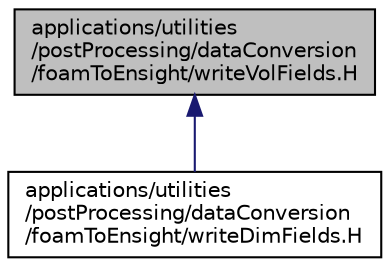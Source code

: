 digraph "applications/utilities/postProcessing/dataConversion/foamToEnsight/writeVolFields.H"
{
  bgcolor="transparent";
  edge [fontname="Helvetica",fontsize="10",labelfontname="Helvetica",labelfontsize="10"];
  node [fontname="Helvetica",fontsize="10",shape=record];
  Node1 [label="applications/utilities\l/postProcessing/dataConversion\l/foamToEnsight/writeVolFields.H",height=0.2,width=0.4,color="black", fillcolor="grey75", style="filled" fontcolor="black"];
  Node1 -> Node2 [dir="back",color="midnightblue",fontsize="10",style="solid",fontname="Helvetica"];
  Node2 [label="applications/utilities\l/postProcessing/dataConversion\l/foamToEnsight/writeDimFields.H",height=0.2,width=0.4,color="black",URL="$foamToEnsight_2writeDimFields_8H.html",tooltip="Read dimensioned fields from disk and write with ensightMesh. "];
}
